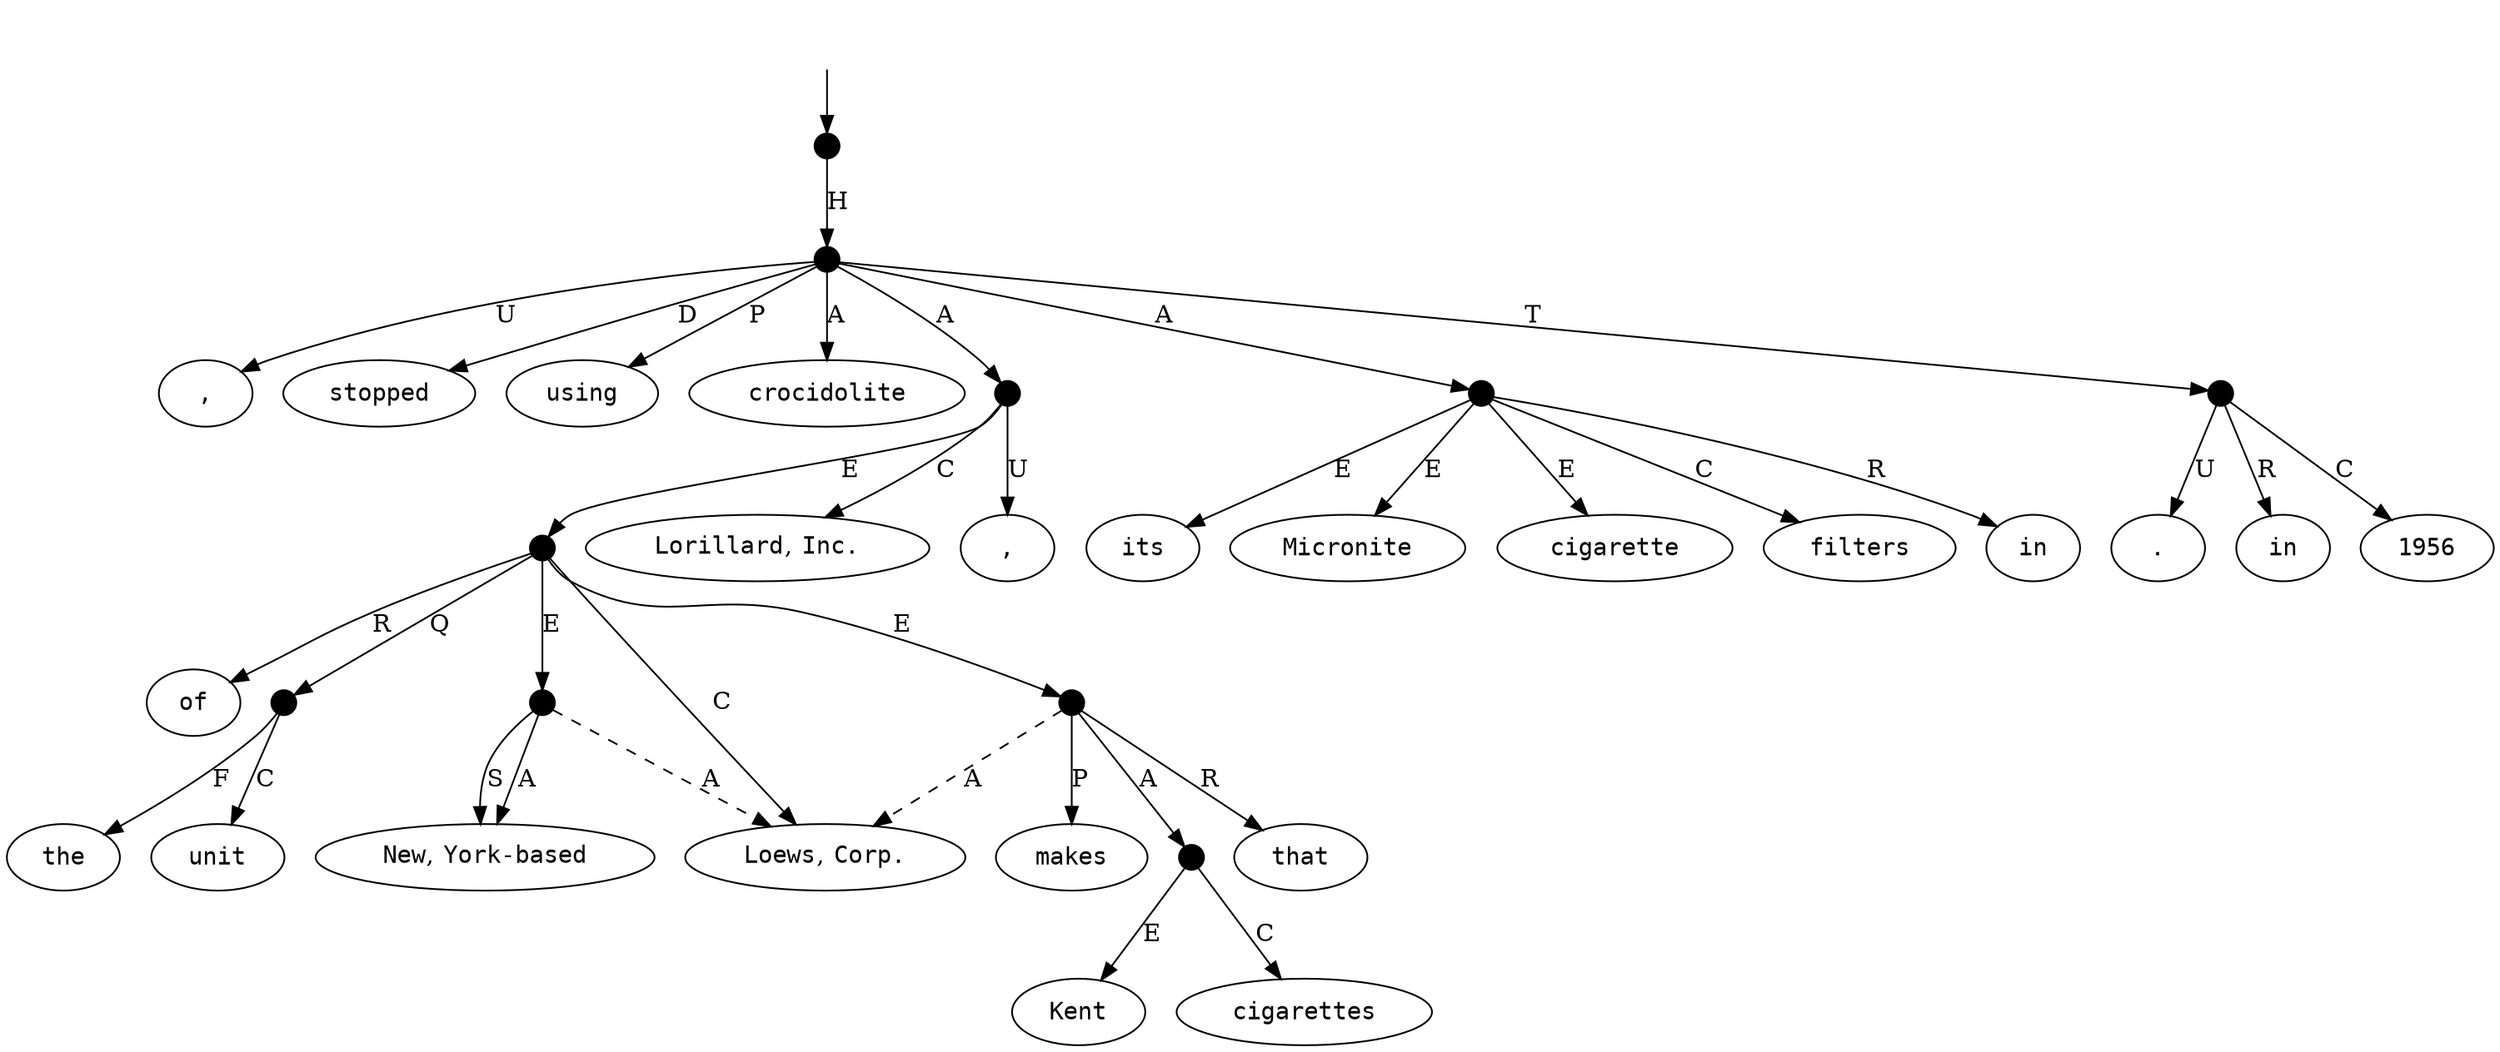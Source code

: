 digraph "20003003" {
  top [ style=invis ];
  top -> 24;
  0 [ label=<<table align="center" border="0" cellspacing="0"><tr><td colspan="2"><font face="Courier">Lorillard</font>,&nbsp;<font face="Courier">Inc.</font></td></tr></table>> ];
  1 [ label=<<table align="center" border="0" cellspacing="0"><tr><td colspan="2"><font face="Courier">,</font></td></tr></table>> ];
  2 [ label=<<table align="center" border="0" cellspacing="0"><tr><td colspan="2"><font face="Courier">the</font></td></tr></table>> ];
  3 [ label=<<table align="center" border="0" cellspacing="0"><tr><td colspan="2"><font face="Courier">unit</font></td></tr></table>> ];
  4 [ label=<<table align="center" border="0" cellspacing="0"><tr><td colspan="2"><font face="Courier">of</font></td></tr></table>> ];
  5 [ label=<<table align="center" border="0" cellspacing="0"><tr><td colspan="2"><font face="Courier">New</font>,&nbsp;<font face="Courier">York-based</font></td></tr></table>> ];
  6 [ label=<<table align="center" border="0" cellspacing="0"><tr><td colspan="2"><font face="Courier">Loews</font>,&nbsp;<font face="Courier">Corp.</font></td></tr></table>> ];
  7 [ label=<<table align="center" border="0" cellspacing="0"><tr><td colspan="2"><font face="Courier">that</font></td></tr></table>> ];
  8 [ label=<<table align="center" border="0" cellspacing="0"><tr><td colspan="2"><font face="Courier">makes</font></td></tr></table>> ];
  9 [ label=<<table align="center" border="0" cellspacing="0"><tr><td colspan="2"><font face="Courier">Kent</font></td></tr></table>> ];
  10 [ label=<<table align="center" border="0" cellspacing="0"><tr><td colspan="2"><font face="Courier">cigarettes</font></td></tr></table>> ];
  11 [ label=<<table align="center" border="0" cellspacing="0"><tr><td colspan="2"><font face="Courier">,</font></td></tr></table>> ];
  12 [ label=<<table align="center" border="0" cellspacing="0"><tr><td colspan="2"><font face="Courier">stopped</font></td></tr></table>> ];
  13 [ label=<<table align="center" border="0" cellspacing="0"><tr><td colspan="2"><font face="Courier">using</font></td></tr></table>> ];
  14 [ label=<<table align="center" border="0" cellspacing="0"><tr><td colspan="2"><font face="Courier">crocidolite</font></td></tr></table>> ];
  15 [ label=<<table align="center" border="0" cellspacing="0"><tr><td colspan="2"><font face="Courier">in</font></td></tr></table>> ];
  16 [ label=<<table align="center" border="0" cellspacing="0"><tr><td colspan="2"><font face="Courier">its</font></td></tr></table>> ];
  17 [ label=<<table align="center" border="0" cellspacing="0"><tr><td colspan="2"><font face="Courier">Micronite</font></td></tr></table>> ];
  18 [ label=<<table align="center" border="0" cellspacing="0"><tr><td colspan="2"><font face="Courier">cigarette</font></td></tr></table>> ];
  19 [ label=<<table align="center" border="0" cellspacing="0"><tr><td colspan="2"><font face="Courier">filters</font></td></tr></table>> ];
  20 [ label=<<table align="center" border="0" cellspacing="0"><tr><td colspan="2"><font face="Courier">in</font></td></tr></table>> ];
  21 [ label=<<table align="center" border="0" cellspacing="0"><tr><td colspan="2"><font face="Courier">1956</font></td></tr></table>> ];
  22 [ label=<<table align="center" border="0" cellspacing="0"><tr><td colspan="2"><font face="Courier">.</font></td></tr></table>> ];
  23 [ shape=point, width=0.2 ];
  24 [ shape=point, width=0.2 ];
  25 [ shape=point, width=0.2 ];
  26 [ shape=point, width=0.2 ];
  27 [ shape=point, width=0.2 ];
  28 [ shape=point, width=0.2 ];
  29 [ shape=point, width=0.2 ];
  30 [ shape=point, width=0.2 ];
  31 [ shape=point, width=0.2 ];
  32 [ shape=point, width=0.2 ];
  26 -> 3 [ label="C" ];
  31 -> 16 [ label="E" ];
  31 -> 17 [ label="E" ];
  24 -> 25 [ label="H" ];
  25 -> 14 [ label="A" ];
  32 -> 20 [ label="R" ];
  31 -> 19 [ label="C" ];
  30 -> 9 [ label="E" ];
  28 -> 6 [ label="A", style=dashed ];
  25 -> 12 [ label="D" ];
  25 -> 32 [ label="T" ];
  27 -> 6 [ label="C" ];
  27 -> 26 [ label="Q" ];
  32 -> 22 [ label="U" ];
  23 -> 1 [ label="U" ];
  28 -> 5 [ label="A" ];
  26 -> 2 [ label="F" ];
  29 -> 8 [ label="P" ];
  30 -> 10 [ label="C" ];
  31 -> 18 [ label="E" ];
  23 -> 27 [ label="E" ];
  29 -> 7 [ label="R" ];
  32 -> 21 [ label="C" ];
  27 -> 4 [ label="R" ];
  31 -> 15 [ label="R" ];
  29 -> 30 [ label="A" ];
  25 -> 23 [ label="A" ];
  25 -> 11 [ label="U" ];
  29 -> 6 [ label="A", style=dashed ];
  25 -> 31 [ label="A" ];
  23 -> 0 [ label="C" ];
  27 -> 28 [ label="E" ];
  25 -> 13 [ label="P" ];
  27 -> 29 [ label="E" ];
  28 -> 5 [ label="S" ];
}

